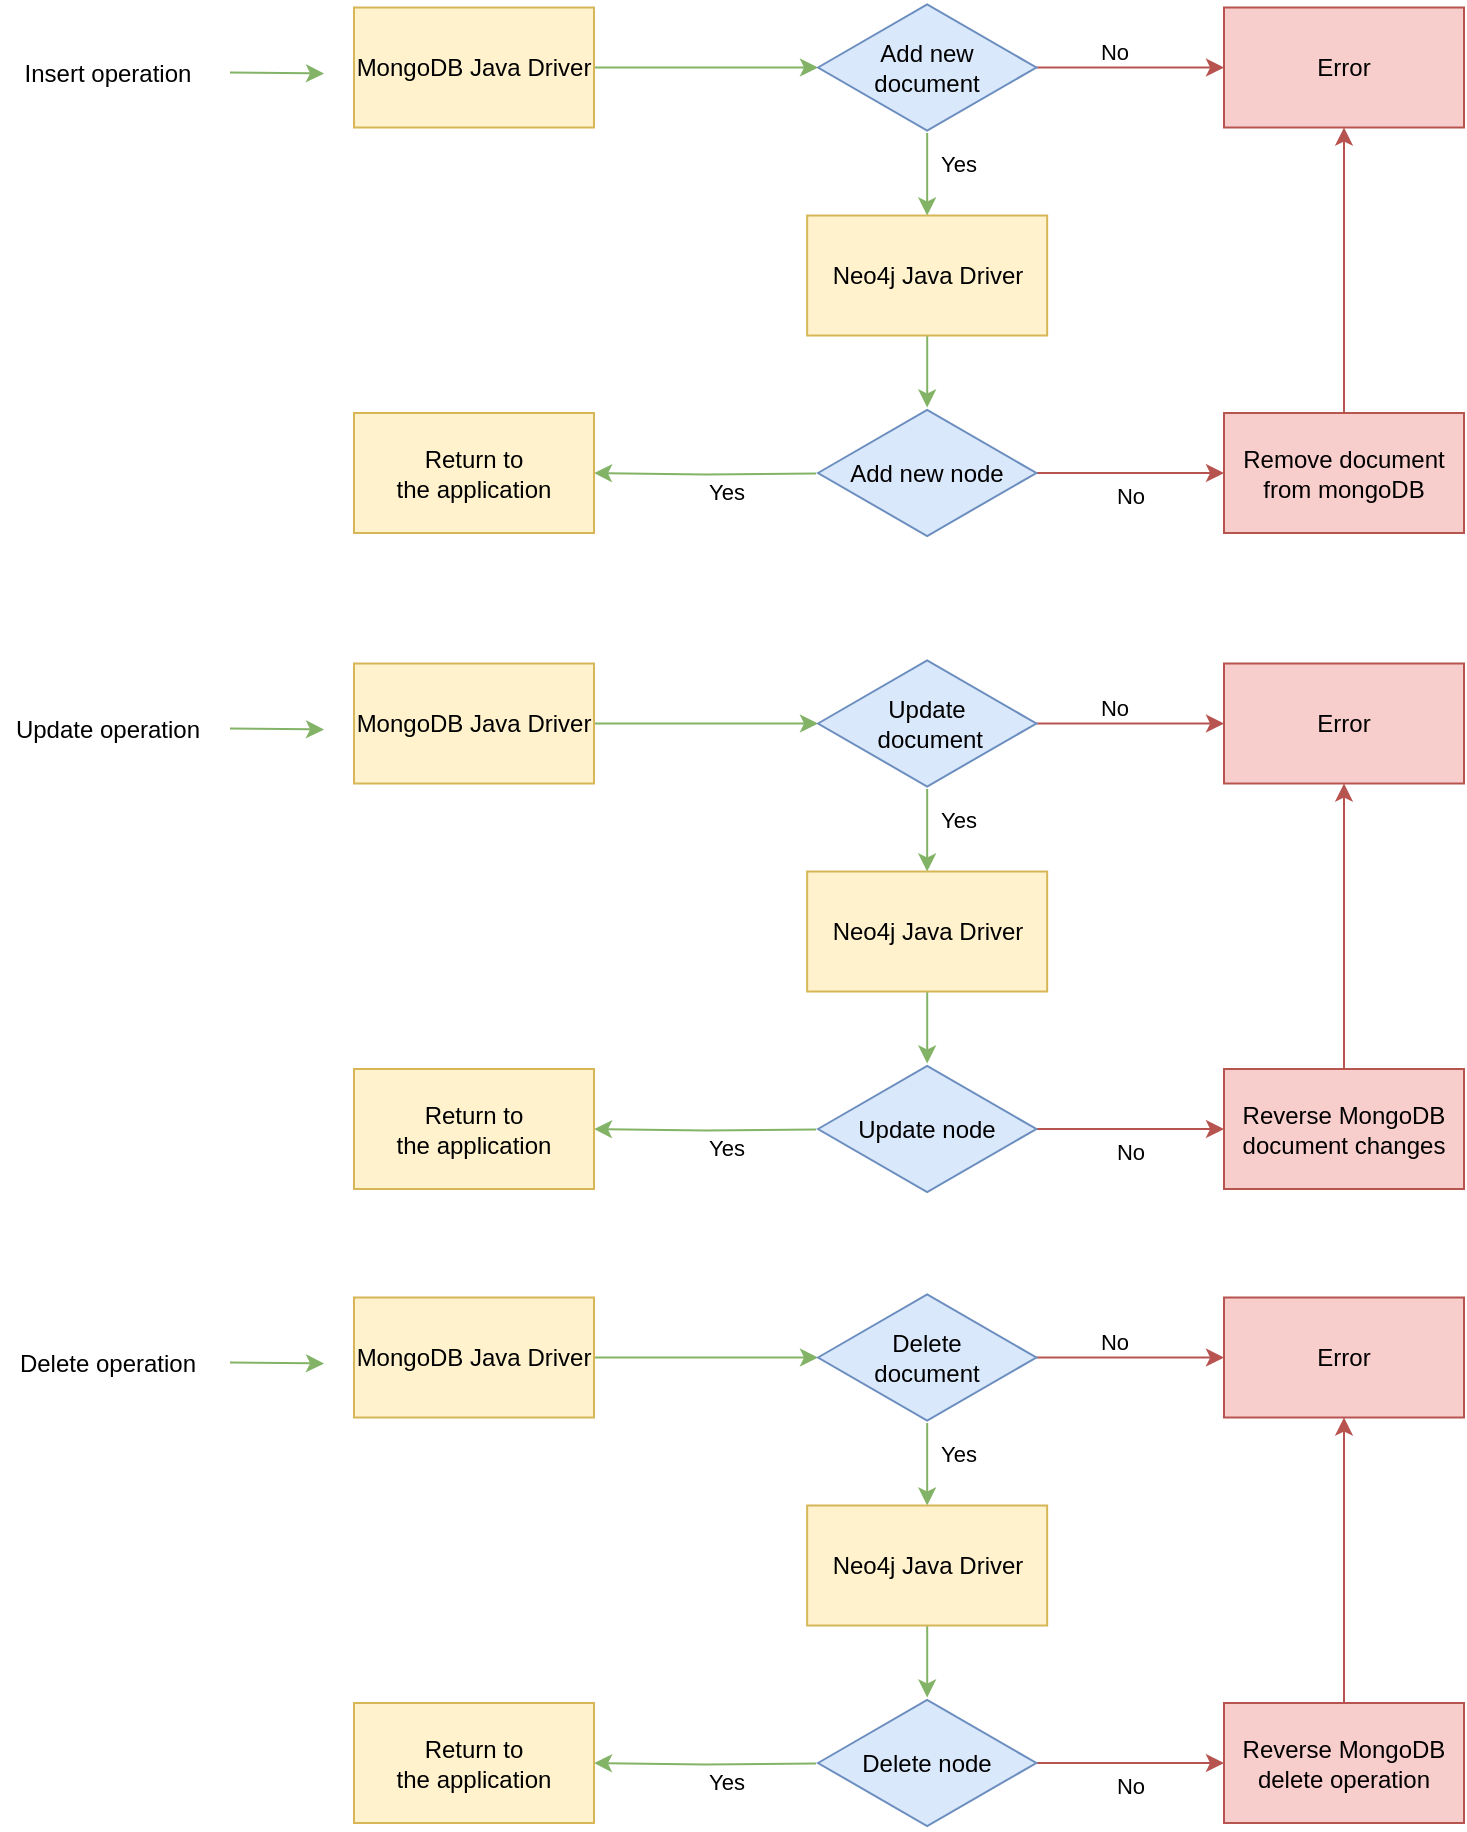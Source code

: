 <mxfile version="16.1.2" type="device"><diagram id="G-XHJE6V4E3uQuq4DGWU" name="Page-1"><mxGraphModel dx="1018" dy="690" grid="0" gridSize="10" guides="1" tooltips="1" connect="1" arrows="1" fold="1" page="1" pageScale="1" pageWidth="827" pageHeight="1169" math="0" shadow="0"><root><mxCell id="0"/><mxCell id="1" parent="0"/><mxCell id="ygmbxpO48LVFPqAOfDc1-3" value="Insert operation" style="text;html=1;strokeColor=none;fillColor=none;align=center;verticalAlign=middle;whiteSpace=wrap;rounded=0;" vertex="1" parent="1"><mxGeometry x="48" y="44.75" width="108" height="30" as="geometry"/></mxCell><mxCell id="ygmbxpO48LVFPqAOfDc1-4" value="" style="endArrow=classic;html=1;rounded=0;fillColor=#d5e8d4;strokeColor=#82b366;" edge="1" parent="1"><mxGeometry width="50" height="50" relative="1" as="geometry"><mxPoint x="163" y="59.25" as="sourcePoint"/><mxPoint x="210" y="59.75" as="targetPoint"/></mxGeometry></mxCell><mxCell id="ygmbxpO48LVFPqAOfDc1-11" style="edgeStyle=orthogonalEdgeStyle;rounded=0;orthogonalLoop=1;jettySize=auto;html=1;exitX=1;exitY=0.5;exitDx=0;exitDy=0;entryX=0;entryY=0.5;entryDx=0;entryDy=0;entryPerimeter=0;fillColor=#d5e8d4;strokeColor=#82b366;" edge="1" parent="1" source="ygmbxpO48LVFPqAOfDc1-5" target="ygmbxpO48LVFPqAOfDc1-6"><mxGeometry relative="1" as="geometry"/></mxCell><mxCell id="ygmbxpO48LVFPqAOfDc1-5" value="MongoDB Java Driver" style="rounded=0;whiteSpace=wrap;html=1;fillColor=#fff2cc;strokeColor=#d6b656;" vertex="1" parent="1"><mxGeometry x="225" y="26.75" width="120" height="60" as="geometry"/></mxCell><mxCell id="ygmbxpO48LVFPqAOfDc1-8" style="edgeStyle=orthogonalEdgeStyle;rounded=0;orthogonalLoop=1;jettySize=auto;html=1;fillColor=#f8cecc;strokeColor=#b85450;" edge="1" parent="1" source="ygmbxpO48LVFPqAOfDc1-6" target="ygmbxpO48LVFPqAOfDc1-7"><mxGeometry relative="1" as="geometry"/></mxCell><mxCell id="ygmbxpO48LVFPqAOfDc1-9" value="No&lt;br&gt;" style="edgeLabel;html=1;align=center;verticalAlign=middle;resizable=0;points=[];" vertex="1" connectable="0" parent="ygmbxpO48LVFPqAOfDc1-8"><mxGeometry x="-0.216" relative="1" as="geometry"><mxPoint x="2" y="-8" as="offset"/></mxGeometry></mxCell><mxCell id="ygmbxpO48LVFPqAOfDc1-19" style="edgeStyle=orthogonalEdgeStyle;rounded=0;orthogonalLoop=1;jettySize=auto;html=1;fillColor=#d5e8d4;strokeColor=#82b366;" edge="1" parent="1" source="ygmbxpO48LVFPqAOfDc1-6" target="ygmbxpO48LVFPqAOfDc1-12"><mxGeometry relative="1" as="geometry"/></mxCell><mxCell id="ygmbxpO48LVFPqAOfDc1-21" value="Yes" style="edgeLabel;html=1;align=center;verticalAlign=middle;resizable=0;points=[];" vertex="1" connectable="0" parent="ygmbxpO48LVFPqAOfDc1-19"><mxGeometry x="-0.284" y="1" relative="1" as="geometry"><mxPoint x="14" as="offset"/></mxGeometry></mxCell><mxCell id="ygmbxpO48LVFPqAOfDc1-6" value="Add new &lt;br&gt;document" style="html=1;whiteSpace=wrap;aspect=fixed;shape=isoRectangle;fillColor=#dae8fc;strokeColor=#6c8ebf;" vertex="1" parent="1"><mxGeometry x="457" y="24" width="109.17" height="65.5" as="geometry"/></mxCell><mxCell id="ygmbxpO48LVFPqAOfDc1-7" value="Error" style="rounded=0;whiteSpace=wrap;html=1;fillColor=#f8cecc;strokeColor=#b85450;" vertex="1" parent="1"><mxGeometry x="660" y="26.75" width="120" height="60" as="geometry"/></mxCell><mxCell id="ygmbxpO48LVFPqAOfDc1-16" style="edgeStyle=orthogonalEdgeStyle;rounded=0;orthogonalLoop=1;jettySize=auto;html=1;fillColor=#d5e8d4;strokeColor=#82b366;" edge="1" parent="1" target="ygmbxpO48LVFPqAOfDc1-15"><mxGeometry relative="1" as="geometry"><mxPoint x="456" y="259.75" as="sourcePoint"/></mxGeometry></mxCell><mxCell id="ygmbxpO48LVFPqAOfDc1-23" value="Yes" style="edgeLabel;html=1;align=center;verticalAlign=middle;resizable=0;points=[];" vertex="1" connectable="0" parent="ygmbxpO48LVFPqAOfDc1-16"><mxGeometry x="0.083" y="1" relative="1" as="geometry"><mxPoint x="14" y="8" as="offset"/></mxGeometry></mxCell><mxCell id="ygmbxpO48LVFPqAOfDc1-20" style="edgeStyle=orthogonalEdgeStyle;rounded=0;orthogonalLoop=1;jettySize=auto;html=1;fillColor=#d5e8d4;strokeColor=#82b366;" edge="1" parent="1" source="ygmbxpO48LVFPqAOfDc1-12" target="ygmbxpO48LVFPqAOfDc1-17"><mxGeometry relative="1" as="geometry"/></mxCell><mxCell id="ygmbxpO48LVFPqAOfDc1-12" value="Neo4j Java Driver" style="rounded=0;whiteSpace=wrap;html=1;fillColor=#fff2cc;strokeColor=#d6b656;" vertex="1" parent="1"><mxGeometry x="451.58" y="130.75" width="120" height="60" as="geometry"/></mxCell><mxCell id="ygmbxpO48LVFPqAOfDc1-63" style="edgeStyle=orthogonalEdgeStyle;rounded=0;orthogonalLoop=1;jettySize=auto;html=1;exitX=0.5;exitY=0;exitDx=0;exitDy=0;entryX=0.5;entryY=1;entryDx=0;entryDy=0;fillColor=#f8cecc;strokeColor=#b85450;" edge="1" parent="1" source="ygmbxpO48LVFPqAOfDc1-13" target="ygmbxpO48LVFPqAOfDc1-7"><mxGeometry relative="1" as="geometry"/></mxCell><mxCell id="ygmbxpO48LVFPqAOfDc1-13" value="Remove document from mongoDB" style="rounded=0;whiteSpace=wrap;html=1;fillColor=#f8cecc;strokeColor=#b85450;" vertex="1" parent="1"><mxGeometry x="660" y="229.5" width="120" height="60" as="geometry"/></mxCell><mxCell id="ygmbxpO48LVFPqAOfDc1-15" value="Return to the&amp;nbsp;application" style="rounded=0;whiteSpace=wrap;html=1;fillColor=#fff2cc;strokeColor=#d6b656;" vertex="1" parent="1"><mxGeometry x="225" y="229.5" width="120" height="60" as="geometry"/></mxCell><mxCell id="ygmbxpO48LVFPqAOfDc1-18" style="edgeStyle=orthogonalEdgeStyle;rounded=0;orthogonalLoop=1;jettySize=auto;html=1;entryX=0;entryY=0.5;entryDx=0;entryDy=0;fillColor=#f8cecc;strokeColor=#b85450;" edge="1" parent="1" source="ygmbxpO48LVFPqAOfDc1-17" target="ygmbxpO48LVFPqAOfDc1-13"><mxGeometry relative="1" as="geometry"/></mxCell><mxCell id="ygmbxpO48LVFPqAOfDc1-22" value="No" style="edgeLabel;html=1;align=center;verticalAlign=middle;resizable=0;points=[];" vertex="1" connectable="0" parent="ygmbxpO48LVFPqAOfDc1-18"><mxGeometry x="-0.023" y="1" relative="1" as="geometry"><mxPoint x="1" y="12" as="offset"/></mxGeometry></mxCell><mxCell id="ygmbxpO48LVFPqAOfDc1-17" value="Add new node" style="html=1;whiteSpace=wrap;aspect=fixed;shape=isoRectangle;fillColor=#dae8fc;strokeColor=#6c8ebf;" vertex="1" parent="1"><mxGeometry x="456.99" y="226.75" width="109.17" height="65.5" as="geometry"/></mxCell><mxCell id="ygmbxpO48LVFPqAOfDc1-24" value="Update operation" style="text;html=1;strokeColor=none;fillColor=none;align=center;verticalAlign=middle;whiteSpace=wrap;rounded=0;" vertex="1" parent="1"><mxGeometry x="48" y="372.75" width="108" height="30" as="geometry"/></mxCell><mxCell id="ygmbxpO48LVFPqAOfDc1-25" value="" style="endArrow=classic;html=1;rounded=0;fillColor=#d5e8d4;strokeColor=#82b366;" edge="1" parent="1"><mxGeometry width="50" height="50" relative="1" as="geometry"><mxPoint x="163" y="387.25" as="sourcePoint"/><mxPoint x="210" y="387.75" as="targetPoint"/></mxGeometry></mxCell><mxCell id="ygmbxpO48LVFPqAOfDc1-26" style="edgeStyle=orthogonalEdgeStyle;rounded=0;orthogonalLoop=1;jettySize=auto;html=1;exitX=1;exitY=0.5;exitDx=0;exitDy=0;entryX=0;entryY=0.5;entryDx=0;entryDy=0;entryPerimeter=0;fillColor=#d5e8d4;strokeColor=#82b366;" edge="1" parent="1" source="ygmbxpO48LVFPqAOfDc1-27" target="ygmbxpO48LVFPqAOfDc1-32"><mxGeometry relative="1" as="geometry"/></mxCell><mxCell id="ygmbxpO48LVFPqAOfDc1-27" value="MongoDB Java Driver" style="rounded=0;whiteSpace=wrap;html=1;fillColor=#fff2cc;strokeColor=#d6b656;" vertex="1" parent="1"><mxGeometry x="225" y="354.75" width="120" height="60" as="geometry"/></mxCell><mxCell id="ygmbxpO48LVFPqAOfDc1-28" style="edgeStyle=orthogonalEdgeStyle;rounded=0;orthogonalLoop=1;jettySize=auto;html=1;fillColor=#f8cecc;strokeColor=#b85450;" edge="1" parent="1" source="ygmbxpO48LVFPqAOfDc1-32" target="ygmbxpO48LVFPqAOfDc1-33"><mxGeometry relative="1" as="geometry"/></mxCell><mxCell id="ygmbxpO48LVFPqAOfDc1-29" value="No&lt;br&gt;" style="edgeLabel;html=1;align=center;verticalAlign=middle;resizable=0;points=[];" vertex="1" connectable="0" parent="ygmbxpO48LVFPqAOfDc1-28"><mxGeometry x="-0.216" relative="1" as="geometry"><mxPoint x="2" y="-8" as="offset"/></mxGeometry></mxCell><mxCell id="ygmbxpO48LVFPqAOfDc1-30" style="edgeStyle=orthogonalEdgeStyle;rounded=0;orthogonalLoop=1;jettySize=auto;html=1;fillColor=#d5e8d4;strokeColor=#82b366;" edge="1" parent="1" source="ygmbxpO48LVFPqAOfDc1-32" target="ygmbxpO48LVFPqAOfDc1-37"><mxGeometry relative="1" as="geometry"/></mxCell><mxCell id="ygmbxpO48LVFPqAOfDc1-31" value="Yes" style="edgeLabel;html=1;align=center;verticalAlign=middle;resizable=0;points=[];" vertex="1" connectable="0" parent="ygmbxpO48LVFPqAOfDc1-30"><mxGeometry x="-0.284" y="1" relative="1" as="geometry"><mxPoint x="14" as="offset"/></mxGeometry></mxCell><mxCell id="ygmbxpO48LVFPqAOfDc1-32" value="Update&lt;br&gt;&amp;nbsp;document" style="html=1;whiteSpace=wrap;aspect=fixed;shape=isoRectangle;fillColor=#dae8fc;strokeColor=#6c8ebf;" vertex="1" parent="1"><mxGeometry x="457" y="352" width="109.17" height="65.5" as="geometry"/></mxCell><mxCell id="ygmbxpO48LVFPqAOfDc1-33" value="Error" style="rounded=0;whiteSpace=wrap;html=1;fillColor=#f8cecc;strokeColor=#b85450;" vertex="1" parent="1"><mxGeometry x="660" y="354.75" width="120" height="60" as="geometry"/></mxCell><mxCell id="ygmbxpO48LVFPqAOfDc1-34" style="edgeStyle=orthogonalEdgeStyle;rounded=0;orthogonalLoop=1;jettySize=auto;html=1;fillColor=#d5e8d4;strokeColor=#82b366;" edge="1" parent="1" target="ygmbxpO48LVFPqAOfDc1-39"><mxGeometry relative="1" as="geometry"><mxPoint x="456" y="587.75" as="sourcePoint"/></mxGeometry></mxCell><mxCell id="ygmbxpO48LVFPqAOfDc1-35" value="Yes" style="edgeLabel;html=1;align=center;verticalAlign=middle;resizable=0;points=[];" vertex="1" connectable="0" parent="ygmbxpO48LVFPqAOfDc1-34"><mxGeometry x="0.083" y="1" relative="1" as="geometry"><mxPoint x="14" y="8" as="offset"/></mxGeometry></mxCell><mxCell id="ygmbxpO48LVFPqAOfDc1-36" style="edgeStyle=orthogonalEdgeStyle;rounded=0;orthogonalLoop=1;jettySize=auto;html=1;fillColor=#d5e8d4;strokeColor=#82b366;" edge="1" parent="1" source="ygmbxpO48LVFPqAOfDc1-37" target="ygmbxpO48LVFPqAOfDc1-42"><mxGeometry relative="1" as="geometry"/></mxCell><mxCell id="ygmbxpO48LVFPqAOfDc1-37" value="Neo4j Java Driver" style="rounded=0;whiteSpace=wrap;html=1;fillColor=#fff2cc;strokeColor=#d6b656;" vertex="1" parent="1"><mxGeometry x="451.58" y="458.75" width="120" height="60" as="geometry"/></mxCell><mxCell id="ygmbxpO48LVFPqAOfDc1-64" style="edgeStyle=orthogonalEdgeStyle;rounded=0;orthogonalLoop=1;jettySize=auto;html=1;exitX=0.5;exitY=0;exitDx=0;exitDy=0;entryX=0.5;entryY=1;entryDx=0;entryDy=0;fillColor=#f8cecc;strokeColor=#b85450;" edge="1" parent="1" source="ygmbxpO48LVFPqAOfDc1-38" target="ygmbxpO48LVFPqAOfDc1-33"><mxGeometry relative="1" as="geometry"/></mxCell><mxCell id="ygmbxpO48LVFPqAOfDc1-38" value="Reverse MongoDB document changes" style="rounded=0;whiteSpace=wrap;html=1;fillColor=#f8cecc;strokeColor=#b85450;" vertex="1" parent="1"><mxGeometry x="660" y="557.5" width="120" height="60" as="geometry"/></mxCell><mxCell id="ygmbxpO48LVFPqAOfDc1-39" value="Return to the&amp;nbsp;application" style="rounded=0;whiteSpace=wrap;html=1;fillColor=#fff2cc;strokeColor=#d6b656;" vertex="1" parent="1"><mxGeometry x="225" y="557.5" width="120" height="60" as="geometry"/></mxCell><mxCell id="ygmbxpO48LVFPqAOfDc1-40" style="edgeStyle=orthogonalEdgeStyle;rounded=0;orthogonalLoop=1;jettySize=auto;html=1;entryX=0;entryY=0.5;entryDx=0;entryDy=0;fillColor=#f8cecc;strokeColor=#b85450;" edge="1" parent="1" source="ygmbxpO48LVFPqAOfDc1-42" target="ygmbxpO48LVFPqAOfDc1-38"><mxGeometry relative="1" as="geometry"/></mxCell><mxCell id="ygmbxpO48LVFPqAOfDc1-41" value="No" style="edgeLabel;html=1;align=center;verticalAlign=middle;resizable=0;points=[];" vertex="1" connectable="0" parent="ygmbxpO48LVFPqAOfDc1-40"><mxGeometry x="-0.023" y="1" relative="1" as="geometry"><mxPoint x="1" y="12" as="offset"/></mxGeometry></mxCell><mxCell id="ygmbxpO48LVFPqAOfDc1-42" value="Update node" style="html=1;whiteSpace=wrap;aspect=fixed;shape=isoRectangle;fillColor=#dae8fc;strokeColor=#6c8ebf;" vertex="1" parent="1"><mxGeometry x="456.99" y="554.75" width="109.17" height="65.5" as="geometry"/></mxCell><mxCell id="ygmbxpO48LVFPqAOfDc1-43" value="Delete operation" style="text;html=1;strokeColor=none;fillColor=none;align=center;verticalAlign=middle;whiteSpace=wrap;rounded=0;" vertex="1" parent="1"><mxGeometry x="48" y="689.75" width="108" height="30" as="geometry"/></mxCell><mxCell id="ygmbxpO48LVFPqAOfDc1-44" value="" style="endArrow=classic;html=1;rounded=0;fillColor=#d5e8d4;strokeColor=#82b366;" edge="1" parent="1"><mxGeometry width="50" height="50" relative="1" as="geometry"><mxPoint x="163" y="704.25" as="sourcePoint"/><mxPoint x="210" y="704.75" as="targetPoint"/></mxGeometry></mxCell><mxCell id="ygmbxpO48LVFPqAOfDc1-45" style="edgeStyle=orthogonalEdgeStyle;rounded=0;orthogonalLoop=1;jettySize=auto;html=1;exitX=1;exitY=0.5;exitDx=0;exitDy=0;entryX=0;entryY=0.5;entryDx=0;entryDy=0;entryPerimeter=0;fillColor=#d5e8d4;strokeColor=#82b366;" edge="1" parent="1" source="ygmbxpO48LVFPqAOfDc1-46" target="ygmbxpO48LVFPqAOfDc1-51"><mxGeometry relative="1" as="geometry"/></mxCell><mxCell id="ygmbxpO48LVFPqAOfDc1-46" value="MongoDB Java Driver" style="rounded=0;whiteSpace=wrap;html=1;fillColor=#fff2cc;strokeColor=#d6b656;" vertex="1" parent="1"><mxGeometry x="225" y="671.75" width="120" height="60" as="geometry"/></mxCell><mxCell id="ygmbxpO48LVFPqAOfDc1-47" style="edgeStyle=orthogonalEdgeStyle;rounded=0;orthogonalLoop=1;jettySize=auto;html=1;fillColor=#f8cecc;strokeColor=#b85450;" edge="1" parent="1" source="ygmbxpO48LVFPqAOfDc1-51" target="ygmbxpO48LVFPqAOfDc1-52"><mxGeometry relative="1" as="geometry"/></mxCell><mxCell id="ygmbxpO48LVFPqAOfDc1-48" value="No&lt;br&gt;" style="edgeLabel;html=1;align=center;verticalAlign=middle;resizable=0;points=[];" vertex="1" connectable="0" parent="ygmbxpO48LVFPqAOfDc1-47"><mxGeometry x="-0.216" relative="1" as="geometry"><mxPoint x="2" y="-8" as="offset"/></mxGeometry></mxCell><mxCell id="ygmbxpO48LVFPqAOfDc1-49" style="edgeStyle=orthogonalEdgeStyle;rounded=0;orthogonalLoop=1;jettySize=auto;html=1;fillColor=#d5e8d4;strokeColor=#82b366;" edge="1" parent="1" source="ygmbxpO48LVFPqAOfDc1-51" target="ygmbxpO48LVFPqAOfDc1-56"><mxGeometry relative="1" as="geometry"/></mxCell><mxCell id="ygmbxpO48LVFPqAOfDc1-50" value="Yes" style="edgeLabel;html=1;align=center;verticalAlign=middle;resizable=0;points=[];" vertex="1" connectable="0" parent="ygmbxpO48LVFPqAOfDc1-49"><mxGeometry x="-0.284" y="1" relative="1" as="geometry"><mxPoint x="14" as="offset"/></mxGeometry></mxCell><mxCell id="ygmbxpO48LVFPqAOfDc1-51" value="Delete &lt;br&gt;document" style="html=1;whiteSpace=wrap;aspect=fixed;shape=isoRectangle;fillColor=#dae8fc;strokeColor=#6c8ebf;" vertex="1" parent="1"><mxGeometry x="457" y="669" width="109.17" height="65.5" as="geometry"/></mxCell><mxCell id="ygmbxpO48LVFPqAOfDc1-52" value="Error" style="rounded=0;whiteSpace=wrap;html=1;fillColor=#f8cecc;strokeColor=#b85450;" vertex="1" parent="1"><mxGeometry x="660" y="671.75" width="120" height="60" as="geometry"/></mxCell><mxCell id="ygmbxpO48LVFPqAOfDc1-53" style="edgeStyle=orthogonalEdgeStyle;rounded=0;orthogonalLoop=1;jettySize=auto;html=1;fillColor=#d5e8d4;strokeColor=#82b366;" edge="1" parent="1" target="ygmbxpO48LVFPqAOfDc1-58"><mxGeometry relative="1" as="geometry"><mxPoint x="456" y="904.75" as="sourcePoint"/></mxGeometry></mxCell><mxCell id="ygmbxpO48LVFPqAOfDc1-54" value="Yes" style="edgeLabel;html=1;align=center;verticalAlign=middle;resizable=0;points=[];" vertex="1" connectable="0" parent="ygmbxpO48LVFPqAOfDc1-53"><mxGeometry x="0.083" y="1" relative="1" as="geometry"><mxPoint x="14" y="8" as="offset"/></mxGeometry></mxCell><mxCell id="ygmbxpO48LVFPqAOfDc1-55" style="edgeStyle=orthogonalEdgeStyle;rounded=0;orthogonalLoop=1;jettySize=auto;html=1;fillColor=#d5e8d4;strokeColor=#82b366;" edge="1" parent="1" source="ygmbxpO48LVFPqAOfDc1-56" target="ygmbxpO48LVFPqAOfDc1-61"><mxGeometry relative="1" as="geometry"/></mxCell><mxCell id="ygmbxpO48LVFPqAOfDc1-56" value="Neo4j Java Driver" style="rounded=0;whiteSpace=wrap;html=1;fillColor=#fff2cc;strokeColor=#d6b656;" vertex="1" parent="1"><mxGeometry x="451.58" y="775.75" width="120" height="60" as="geometry"/></mxCell><mxCell id="ygmbxpO48LVFPqAOfDc1-65" style="edgeStyle=orthogonalEdgeStyle;rounded=0;orthogonalLoop=1;jettySize=auto;html=1;exitX=0.5;exitY=0;exitDx=0;exitDy=0;entryX=0.5;entryY=1;entryDx=0;entryDy=0;fillColor=#f8cecc;strokeColor=#b85450;" edge="1" parent="1" source="ygmbxpO48LVFPqAOfDc1-57" target="ygmbxpO48LVFPqAOfDc1-52"><mxGeometry relative="1" as="geometry"/></mxCell><mxCell id="ygmbxpO48LVFPqAOfDc1-57" value="Reverse MongoDB delete operation" style="rounded=0;whiteSpace=wrap;html=1;fillColor=#f8cecc;strokeColor=#b85450;" vertex="1" parent="1"><mxGeometry x="660" y="874.5" width="120" height="60" as="geometry"/></mxCell><mxCell id="ygmbxpO48LVFPqAOfDc1-58" value="Return to the&amp;nbsp;application" style="rounded=0;whiteSpace=wrap;html=1;fillColor=#fff2cc;strokeColor=#d6b656;" vertex="1" parent="1"><mxGeometry x="225" y="874.5" width="120" height="60" as="geometry"/></mxCell><mxCell id="ygmbxpO48LVFPqAOfDc1-59" style="edgeStyle=orthogonalEdgeStyle;rounded=0;orthogonalLoop=1;jettySize=auto;html=1;entryX=0;entryY=0.5;entryDx=0;entryDy=0;fillColor=#f8cecc;strokeColor=#b85450;" edge="1" parent="1" source="ygmbxpO48LVFPqAOfDc1-61" target="ygmbxpO48LVFPqAOfDc1-57"><mxGeometry relative="1" as="geometry"/></mxCell><mxCell id="ygmbxpO48LVFPqAOfDc1-60" value="No" style="edgeLabel;html=1;align=center;verticalAlign=middle;resizable=0;points=[];" vertex="1" connectable="0" parent="ygmbxpO48LVFPqAOfDc1-59"><mxGeometry x="-0.023" y="1" relative="1" as="geometry"><mxPoint x="1" y="12" as="offset"/></mxGeometry></mxCell><mxCell id="ygmbxpO48LVFPqAOfDc1-61" value="Delete node" style="html=1;whiteSpace=wrap;aspect=fixed;shape=isoRectangle;fillColor=#dae8fc;strokeColor=#6c8ebf;" vertex="1" parent="1"><mxGeometry x="456.99" y="871.75" width="109.17" height="65.5" as="geometry"/></mxCell></root></mxGraphModel></diagram></mxfile>